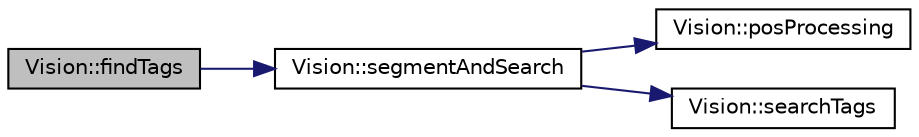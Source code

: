 digraph "Vision::findTags"
{
 // INTERACTIVE_SVG=YES
  edge [fontname="Helvetica",fontsize="10",labelfontname="Helvetica",labelfontsize="10"];
  node [fontname="Helvetica",fontsize="10",shape=record];
  rankdir="LR";
  Node12 [label="Vision::findTags",height=0.2,width=0.4,color="black", fillcolor="grey75", style="filled", fontcolor="black"];
  Node12 -> Node13 [color="midnightblue",fontsize="10",style="solid"];
  Node13 [label="Vision::segmentAndSearch",height=0.2,width=0.4,color="black", fillcolor="white", style="filled",URL="$class_vision.html#a0e43481439b4b670f5dd66caefa09494",tooltip="invokes posProcessing() and searchTags() methods "];
  Node13 -> Node14 [color="midnightblue",fontsize="10",style="solid"];
  Node14 [label="Vision::posProcessing",height=0.2,width=0.4,color="black", fillcolor="white", style="filled",URL="$class_vision.html#af00cb00dca3916c4beebbd140ec8b153",tooltip="Executes medianBlur, erode and dilate. "];
  Node13 -> Node15 [color="midnightblue",fontsize="10",style="solid"];
  Node15 [label="Vision::searchTags",height=0.2,width=0.4,color="black", fillcolor="white", style="filled",URL="$class_vision.html#a717cabba99a7e8d5613df6dc699e31fe"];
}
